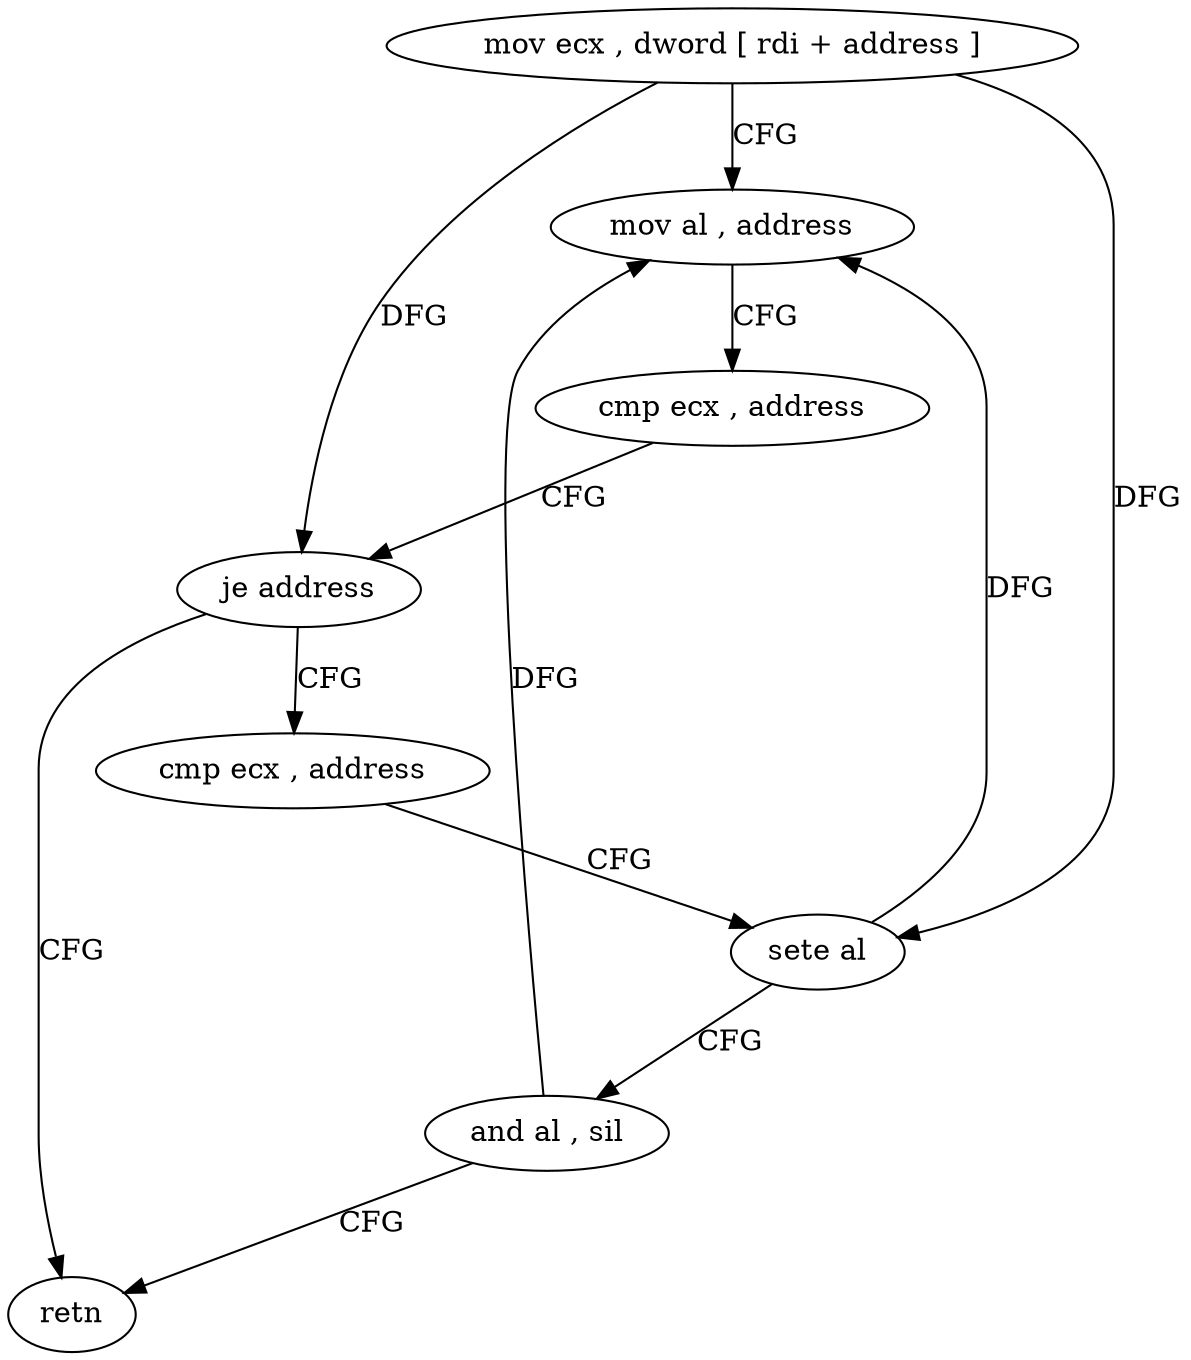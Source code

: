 digraph "func" {
"4219488" [label = "mov ecx , dword [ rdi + address ]" ]
"4219491" [label = "mov al , address" ]
"4219493" [label = "cmp ecx , address" ]
"4219496" [label = "je address" ]
"4219507" [label = "retn" ]
"4219498" [label = "cmp ecx , address" ]
"4219501" [label = "sete al" ]
"4219504" [label = "and al , sil" ]
"4219488" -> "4219491" [ label = "CFG" ]
"4219488" -> "4219496" [ label = "DFG" ]
"4219488" -> "4219501" [ label = "DFG" ]
"4219491" -> "4219493" [ label = "CFG" ]
"4219493" -> "4219496" [ label = "CFG" ]
"4219496" -> "4219507" [ label = "CFG" ]
"4219496" -> "4219498" [ label = "CFG" ]
"4219498" -> "4219501" [ label = "CFG" ]
"4219501" -> "4219504" [ label = "CFG" ]
"4219501" -> "4219491" [ label = "DFG" ]
"4219504" -> "4219507" [ label = "CFG" ]
"4219504" -> "4219491" [ label = "DFG" ]
}
